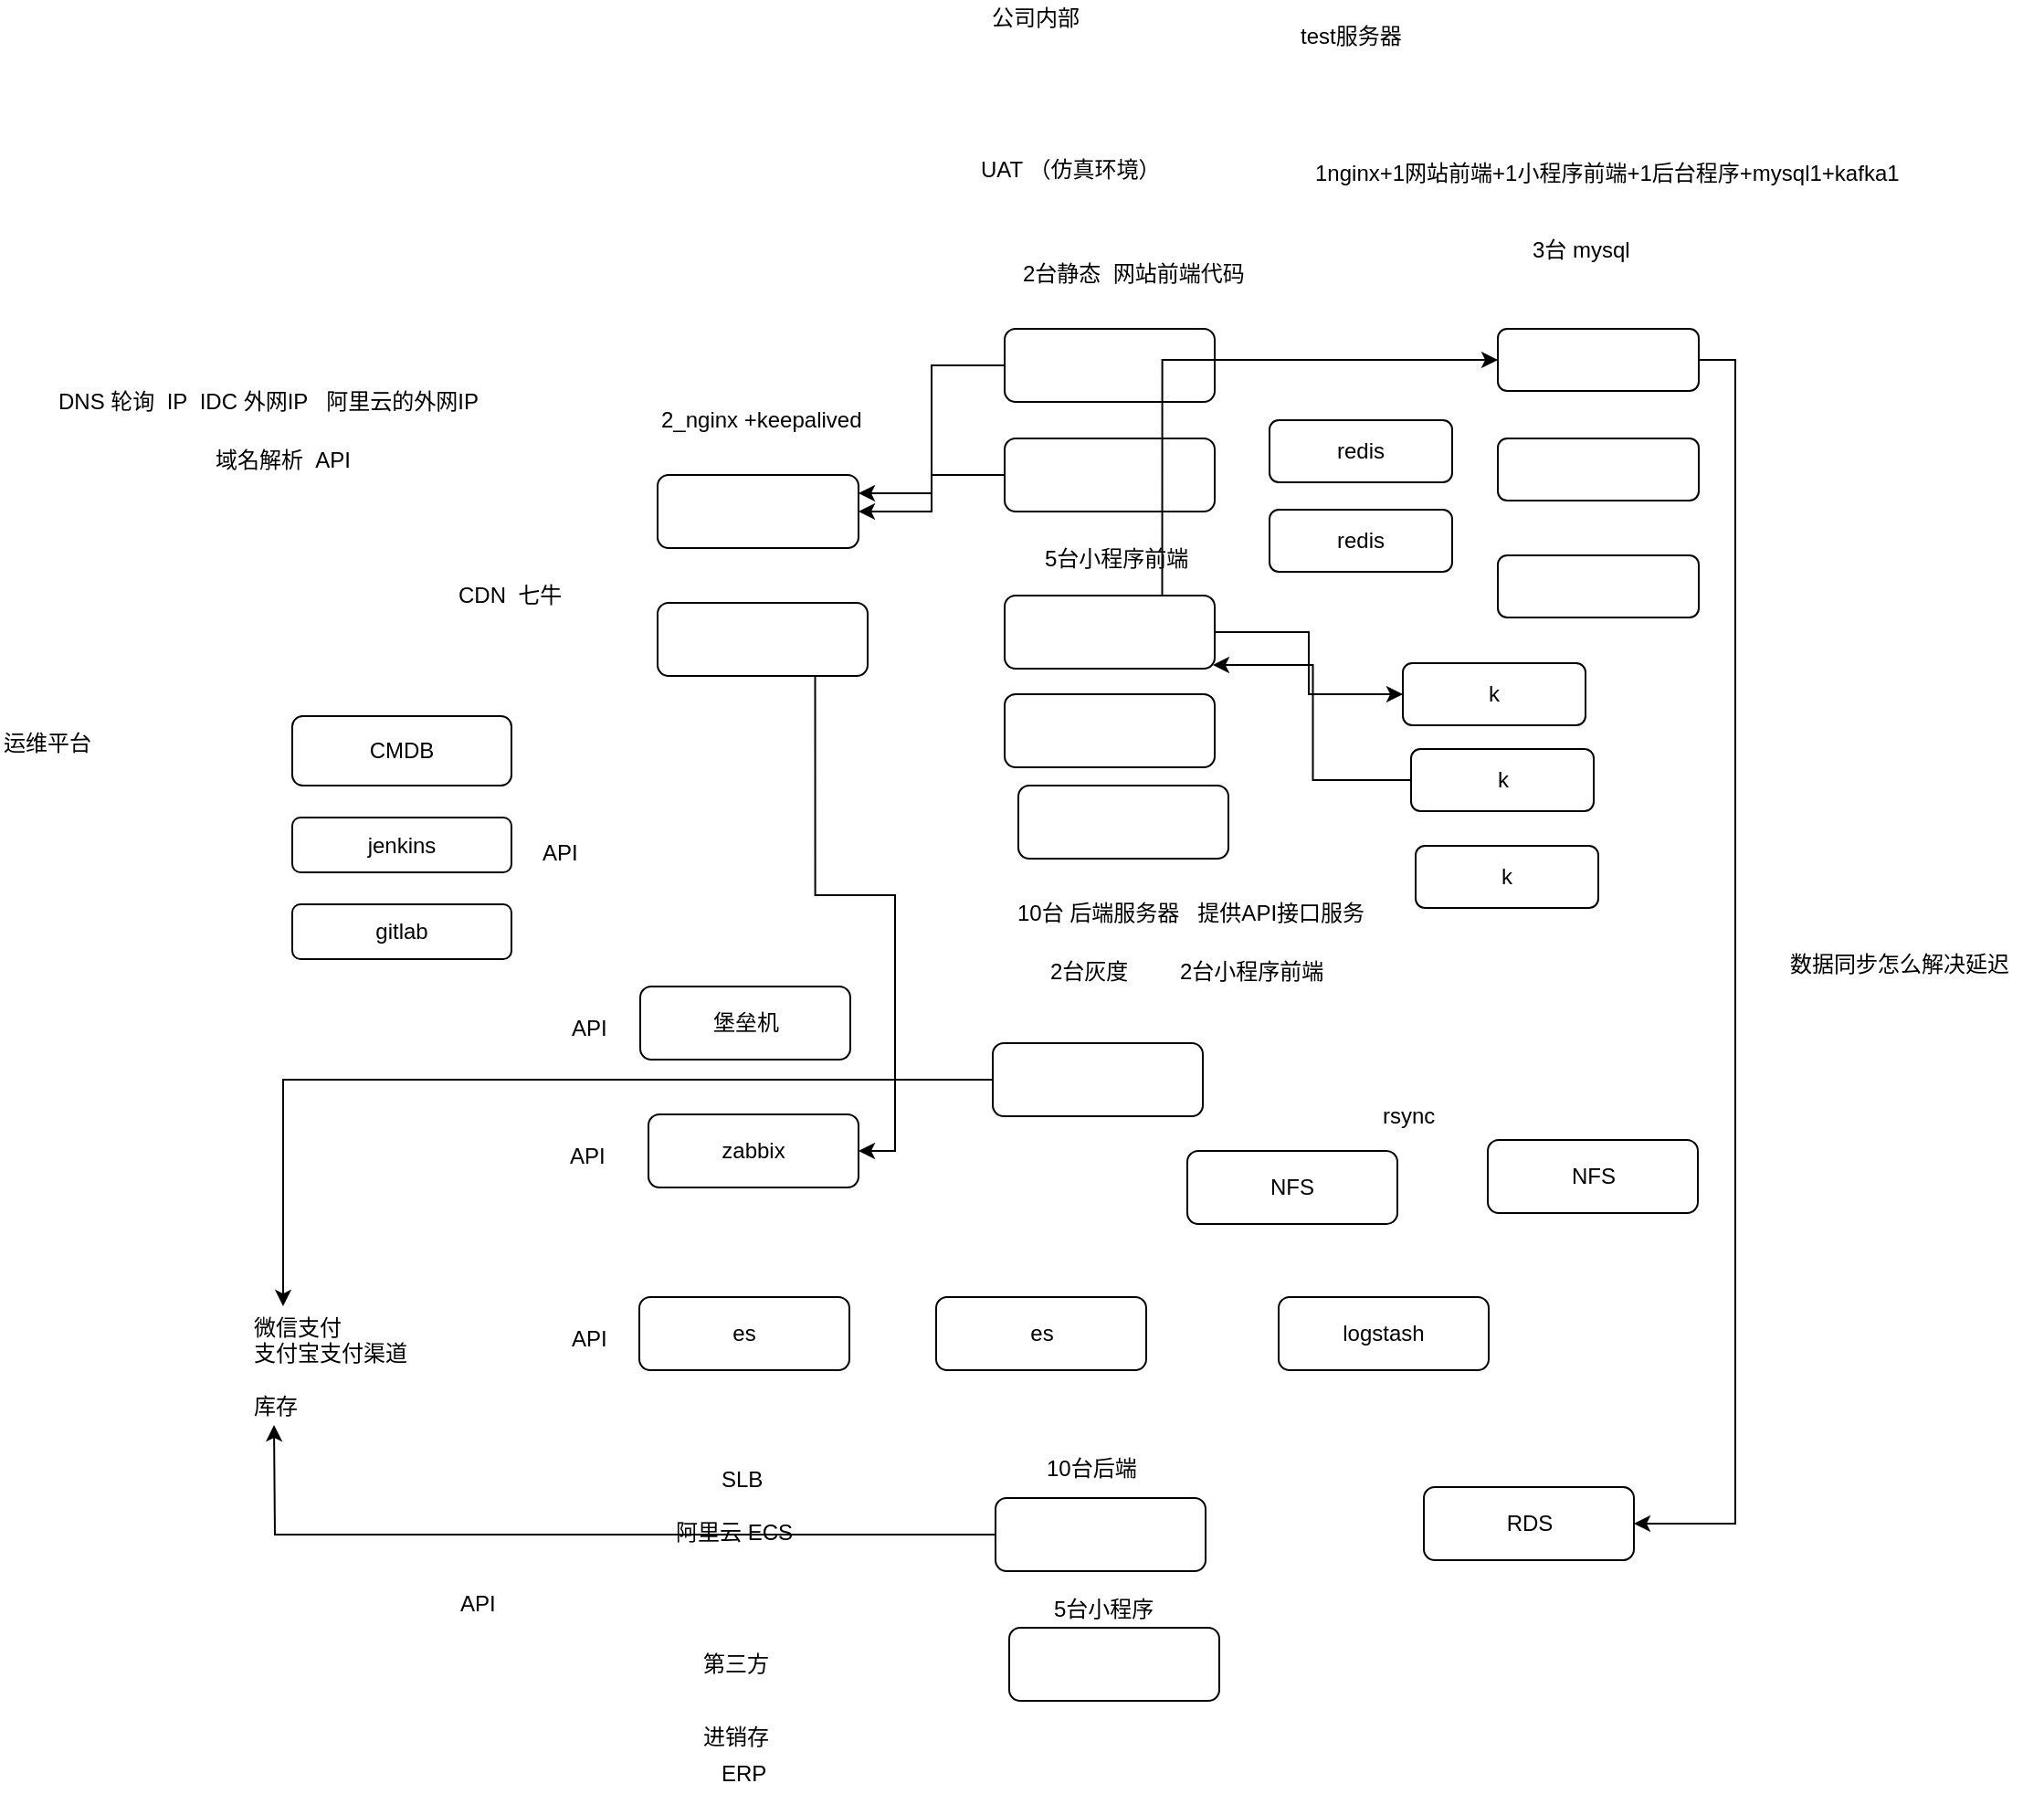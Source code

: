 <mxfile version="10.9.5" type="device"><diagram id="RbZoGNUJJbXNMqwTHpW9" name="第 1 页"><mxGraphModel dx="1933" dy="2001" grid="1" gridSize="10" guides="1" tooltips="1" connect="1" arrows="1" fold="1" page="1" pageScale="1" pageWidth="827" pageHeight="1169" math="0" shadow="0"><root><mxCell id="0"/><mxCell id="1" parent="0"/><mxCell id="kRuJLNFUhkA4RIfrbrww-1" value="" style="rounded=1;whiteSpace=wrap;html=1;" vertex="1" parent="1"><mxGeometry x="50" y="200" width="110" height="40" as="geometry"/></mxCell><mxCell id="kRuJLNFUhkA4RIfrbrww-47" style="edgeStyle=orthogonalEdgeStyle;rounded=0;orthogonalLoop=1;jettySize=auto;html=1;exitX=0.75;exitY=1;exitDx=0;exitDy=0;entryX=1;entryY=0.5;entryDx=0;entryDy=0;" edge="1" parent="1" source="kRuJLNFUhkA4RIfrbrww-2" target="kRuJLNFUhkA4RIfrbrww-27"><mxGeometry relative="1" as="geometry"/></mxCell><mxCell id="kRuJLNFUhkA4RIfrbrww-2" value="" style="rounded=1;whiteSpace=wrap;html=1;" vertex="1" parent="1"><mxGeometry x="50" y="270" width="115" height="40" as="geometry"/></mxCell><mxCell id="kRuJLNFUhkA4RIfrbrww-12" style="edgeStyle=orthogonalEdgeStyle;rounded=0;orthogonalLoop=1;jettySize=auto;html=1;exitX=0;exitY=0.5;exitDx=0;exitDy=0;entryX=1;entryY=0.25;entryDx=0;entryDy=0;" edge="1" parent="1" source="kRuJLNFUhkA4RIfrbrww-3" target="kRuJLNFUhkA4RIfrbrww-1"><mxGeometry relative="1" as="geometry"/></mxCell><mxCell id="kRuJLNFUhkA4RIfrbrww-3" value="" style="rounded=1;whiteSpace=wrap;html=1;" vertex="1" parent="1"><mxGeometry x="240" y="120" width="115" height="40" as="geometry"/></mxCell><mxCell id="kRuJLNFUhkA4RIfrbrww-4" value="2_nginx +keepalived" style="text;html=1;resizable=0;points=[];autosize=1;align=left;verticalAlign=top;spacingTop=-4;" vertex="1" parent="1"><mxGeometry x="50" y="160" width="130" height="20" as="geometry"/></mxCell><mxCell id="kRuJLNFUhkA4RIfrbrww-5" value="DNS 轮询&amp;nbsp; IP&amp;nbsp; IDC 外网IP&amp;nbsp; &amp;nbsp;阿里云的外网IP&lt;br&gt;" style="text;html=1;resizable=0;points=[];autosize=1;align=left;verticalAlign=top;spacingTop=-4;" vertex="1" parent="1"><mxGeometry x="-280" y="150" width="250" height="20" as="geometry"/></mxCell><mxCell id="kRuJLNFUhkA4RIfrbrww-13" style="edgeStyle=orthogonalEdgeStyle;rounded=0;orthogonalLoop=1;jettySize=auto;html=1;exitX=0;exitY=0.5;exitDx=0;exitDy=0;" edge="1" parent="1" source="kRuJLNFUhkA4RIfrbrww-7" target="kRuJLNFUhkA4RIfrbrww-1"><mxGeometry relative="1" as="geometry"/></mxCell><mxCell id="kRuJLNFUhkA4RIfrbrww-7" value="" style="rounded=1;whiteSpace=wrap;html=1;" vertex="1" parent="1"><mxGeometry x="240" y="180" width="115" height="40" as="geometry"/></mxCell><mxCell id="kRuJLNFUhkA4RIfrbrww-73" style="edgeStyle=orthogonalEdgeStyle;rounded=0;orthogonalLoop=1;jettySize=auto;html=1;exitX=1;exitY=0.5;exitDx=0;exitDy=0;entryX=0;entryY=0.5;entryDx=0;entryDy=0;" edge="1" parent="1" source="kRuJLNFUhkA4RIfrbrww-8" target="kRuJLNFUhkA4RIfrbrww-38"><mxGeometry relative="1" as="geometry"/></mxCell><mxCell id="kRuJLNFUhkA4RIfrbrww-75" style="edgeStyle=orthogonalEdgeStyle;rounded=0;orthogonalLoop=1;jettySize=auto;html=1;exitX=0.75;exitY=0;exitDx=0;exitDy=0;entryX=0;entryY=0.5;entryDx=0;entryDy=0;" edge="1" parent="1" source="kRuJLNFUhkA4RIfrbrww-8" target="kRuJLNFUhkA4RIfrbrww-20"><mxGeometry relative="1" as="geometry"/></mxCell><mxCell id="kRuJLNFUhkA4RIfrbrww-8" value="" style="rounded=1;whiteSpace=wrap;html=1;" vertex="1" parent="1"><mxGeometry x="240" y="266" width="115" height="40" as="geometry"/></mxCell><mxCell id="kRuJLNFUhkA4RIfrbrww-9" value="" style="rounded=1;whiteSpace=wrap;html=1;" vertex="1" parent="1"><mxGeometry x="240" y="320" width="115" height="40" as="geometry"/></mxCell><mxCell id="kRuJLNFUhkA4RIfrbrww-10" value="" style="rounded=1;whiteSpace=wrap;html=1;" vertex="1" parent="1"><mxGeometry x="247.5" y="370" width="115" height="40" as="geometry"/></mxCell><mxCell id="kRuJLNFUhkA4RIfrbrww-11" value="2台静态&amp;nbsp; 网站前端代码" style="text;html=1;resizable=0;points=[];autosize=1;align=left;verticalAlign=top;spacingTop=-4;" vertex="1" parent="1"><mxGeometry x="247.5" y="80" width="140" height="20" as="geometry"/></mxCell><mxCell id="kRuJLNFUhkA4RIfrbrww-14" value="CDN&amp;nbsp; 七牛" style="text;html=1;resizable=0;points=[];autosize=1;align=left;verticalAlign=top;spacingTop=-4;" vertex="1" parent="1"><mxGeometry x="-61" y="256" width="70" height="20" as="geometry"/></mxCell><mxCell id="kRuJLNFUhkA4RIfrbrww-15" value="5台小程序前端" style="text;html=1;resizable=0;points=[];autosize=1;align=left;verticalAlign=top;spacingTop=-4;" vertex="1" parent="1"><mxGeometry x="260" y="236" width="90" height="20" as="geometry"/></mxCell><mxCell id="kRuJLNFUhkA4RIfrbrww-16" value="10台 后端服务器&amp;nbsp; &amp;nbsp;提供API接口服务" style="text;html=1;resizable=0;points=[];autosize=1;align=left;verticalAlign=top;spacingTop=-4;" vertex="1" parent="1"><mxGeometry x="245" y="430" width="210" height="20" as="geometry"/></mxCell><mxCell id="kRuJLNFUhkA4RIfrbrww-57" style="edgeStyle=orthogonalEdgeStyle;rounded=0;orthogonalLoop=1;jettySize=auto;html=1;exitX=0;exitY=0.5;exitDx=0;exitDy=0;entryX=0.18;entryY=-0.033;entryDx=0;entryDy=0;entryPerimeter=0;" edge="1" parent="1" source="kRuJLNFUhkA4RIfrbrww-17" target="kRuJLNFUhkA4RIfrbrww-53"><mxGeometry relative="1" as="geometry"/></mxCell><mxCell id="kRuJLNFUhkA4RIfrbrww-17" value="" style="rounded=1;whiteSpace=wrap;html=1;" vertex="1" parent="1"><mxGeometry x="233.5" y="511" width="115" height="40" as="geometry"/></mxCell><mxCell id="kRuJLNFUhkA4RIfrbrww-50" style="edgeStyle=orthogonalEdgeStyle;rounded=0;orthogonalLoop=1;jettySize=auto;html=1;exitX=1;exitY=0.5;exitDx=0;exitDy=0;entryX=1;entryY=0.5;entryDx=0;entryDy=0;" edge="1" parent="1" source="kRuJLNFUhkA4RIfrbrww-20" target="kRuJLNFUhkA4RIfrbrww-49"><mxGeometry relative="1" as="geometry"/></mxCell><mxCell id="kRuJLNFUhkA4RIfrbrww-20" value="" style="rounded=1;whiteSpace=wrap;html=1;" vertex="1" parent="1"><mxGeometry x="510" y="120" width="110" height="34" as="geometry"/></mxCell><mxCell id="kRuJLNFUhkA4RIfrbrww-21" value="" style="rounded=1;whiteSpace=wrap;html=1;" vertex="1" parent="1"><mxGeometry x="510" y="180" width="110" height="34" as="geometry"/></mxCell><mxCell id="kRuJLNFUhkA4RIfrbrww-22" value="" style="rounded=1;whiteSpace=wrap;html=1;" vertex="1" parent="1"><mxGeometry x="510" y="244" width="110" height="34" as="geometry"/></mxCell><mxCell id="kRuJLNFUhkA4RIfrbrww-23" value="3台 mysql" style="text;html=1;resizable=0;points=[];autosize=1;align=left;verticalAlign=top;spacingTop=-4;" vertex="1" parent="1"><mxGeometry x="527" y="67" width="70" height="20" as="geometry"/></mxCell><mxCell id="kRuJLNFUhkA4RIfrbrww-27" value="zabbix" style="rounded=1;whiteSpace=wrap;html=1;" vertex="1" parent="1"><mxGeometry x="45" y="550" width="115" height="40" as="geometry"/></mxCell><mxCell id="kRuJLNFUhkA4RIfrbrww-28" value="NFS" style="rounded=1;whiteSpace=wrap;html=1;" vertex="1" parent="1"><mxGeometry x="340" y="570" width="115" height="40" as="geometry"/></mxCell><mxCell id="kRuJLNFUhkA4RIfrbrww-29" value="NFS" style="rounded=1;whiteSpace=wrap;html=1;" vertex="1" parent="1"><mxGeometry x="504.5" y="564" width="115" height="40" as="geometry"/></mxCell><mxCell id="kRuJLNFUhkA4RIfrbrww-30" value="rsync" style="text;html=1;resizable=0;points=[];autosize=1;align=left;verticalAlign=top;spacingTop=-4;" vertex="1" parent="1"><mxGeometry x="445" y="541" width="40" height="20" as="geometry"/></mxCell><mxCell id="kRuJLNFUhkA4RIfrbrww-31" value="es" style="rounded=1;whiteSpace=wrap;html=1;" vertex="1" parent="1"><mxGeometry x="40" y="650" width="115" height="40" as="geometry"/></mxCell><mxCell id="kRuJLNFUhkA4RIfrbrww-32" value="es" style="rounded=1;whiteSpace=wrap;html=1;" vertex="1" parent="1"><mxGeometry x="202.5" y="650" width="115" height="40" as="geometry"/></mxCell><mxCell id="kRuJLNFUhkA4RIfrbrww-35" value="logstash" style="rounded=1;whiteSpace=wrap;html=1;" vertex="1" parent="1"><mxGeometry x="390" y="650" width="115" height="40" as="geometry"/></mxCell><mxCell id="kRuJLNFUhkA4RIfrbrww-38" value="k" style="rounded=1;whiteSpace=wrap;html=1;" vertex="1" parent="1"><mxGeometry x="458" y="303" width="100" height="34" as="geometry"/></mxCell><mxCell id="kRuJLNFUhkA4RIfrbrww-74" style="edgeStyle=orthogonalEdgeStyle;rounded=0;orthogonalLoop=1;jettySize=auto;html=1;exitX=0;exitY=0.5;exitDx=0;exitDy=0;entryX=0.991;entryY=0.95;entryDx=0;entryDy=0;entryPerimeter=0;" edge="1" parent="1" source="kRuJLNFUhkA4RIfrbrww-39" target="kRuJLNFUhkA4RIfrbrww-8"><mxGeometry relative="1" as="geometry"/></mxCell><mxCell id="kRuJLNFUhkA4RIfrbrww-39" value="k" style="rounded=1;whiteSpace=wrap;html=1;" vertex="1" parent="1"><mxGeometry x="462.5" y="350" width="100" height="34" as="geometry"/></mxCell><mxCell id="kRuJLNFUhkA4RIfrbrww-40" value="k" style="rounded=1;whiteSpace=wrap;html=1;" vertex="1" parent="1"><mxGeometry x="465" y="403" width="100" height="34" as="geometry"/></mxCell><mxCell id="kRuJLNFUhkA4RIfrbrww-52" style="edgeStyle=orthogonalEdgeStyle;rounded=0;orthogonalLoop=1;jettySize=auto;html=1;exitX=0;exitY=0.5;exitDx=0;exitDy=0;" edge="1" parent="1" source="kRuJLNFUhkA4RIfrbrww-41"><mxGeometry relative="1" as="geometry"><mxPoint x="-160" y="720" as="targetPoint"/></mxGeometry></mxCell><mxCell id="kRuJLNFUhkA4RIfrbrww-41" value="" style="rounded=1;whiteSpace=wrap;html=1;" vertex="1" parent="1"><mxGeometry x="235" y="760" width="115" height="40" as="geometry"/></mxCell><mxCell id="kRuJLNFUhkA4RIfrbrww-42" value="阿里云 ECS" style="text;html=1;resizable=0;points=[];autosize=1;align=left;verticalAlign=top;spacingTop=-4;" vertex="1" parent="1"><mxGeometry x="58" y="769" width="80" height="20" as="geometry"/></mxCell><mxCell id="kRuJLNFUhkA4RIfrbrww-43" value="10台后端" style="text;html=1;resizable=0;points=[];autosize=1;align=left;verticalAlign=top;spacingTop=-4;" vertex="1" parent="1"><mxGeometry x="261" y="734" width="60" height="20" as="geometry"/></mxCell><mxCell id="kRuJLNFUhkA4RIfrbrww-44" value="" style="rounded=1;whiteSpace=wrap;html=1;" vertex="1" parent="1"><mxGeometry x="242.5" y="831" width="115" height="40" as="geometry"/></mxCell><mxCell id="kRuJLNFUhkA4RIfrbrww-45" value="5台小程序" style="text;html=1;resizable=0;points=[];autosize=1;align=left;verticalAlign=top;spacingTop=-4;" vertex="1" parent="1"><mxGeometry x="265" y="811" width="70" height="20" as="geometry"/></mxCell><mxCell id="kRuJLNFUhkA4RIfrbrww-46" value="堡垒机" style="rounded=1;whiteSpace=wrap;html=1;" vertex="1" parent="1"><mxGeometry x="40.5" y="480" width="115" height="40" as="geometry"/></mxCell><mxCell id="kRuJLNFUhkA4RIfrbrww-49" value="RDS" style="rounded=1;whiteSpace=wrap;html=1;" vertex="1" parent="1"><mxGeometry x="469.5" y="754" width="115" height="40" as="geometry"/></mxCell><mxCell id="kRuJLNFUhkA4RIfrbrww-51" value="数据同步怎么解决延迟" style="text;html=1;resizable=0;points=[];autosize=1;align=left;verticalAlign=top;spacingTop=-4;" vertex="1" parent="1"><mxGeometry x="668" y="458" width="140" height="20" as="geometry"/></mxCell><mxCell id="kRuJLNFUhkA4RIfrbrww-53" value="微信支付&lt;br&gt;支付宝支付渠道&lt;br&gt;&lt;br&gt;库存" style="text;html=1;resizable=0;points=[];autosize=1;align=left;verticalAlign=top;spacingTop=-4;" vertex="1" parent="1"><mxGeometry x="-173" y="657" width="100" height="60" as="geometry"/></mxCell><mxCell id="kRuJLNFUhkA4RIfrbrww-54" value="ERP" style="text;html=1;resizable=0;points=[];autosize=1;align=left;verticalAlign=top;spacingTop=-4;" vertex="1" parent="1"><mxGeometry x="82.5" y="901" width="40" height="20" as="geometry"/></mxCell><mxCell id="kRuJLNFUhkA4RIfrbrww-55" value="进销存" style="text;html=1;resizable=0;points=[];autosize=1;align=left;verticalAlign=top;spacingTop=-4;" vertex="1" parent="1"><mxGeometry x="73" y="881" width="50" height="20" as="geometry"/></mxCell><mxCell id="kRuJLNFUhkA4RIfrbrww-56" value="第三方" style="text;html=1;resizable=0;points=[];autosize=1;align=left;verticalAlign=top;spacingTop=-4;" vertex="1" parent="1"><mxGeometry x="73" y="841" width="50" height="20" as="geometry"/></mxCell><mxCell id="kRuJLNFUhkA4RIfrbrww-58" value="jenkins" style="rounded=1;whiteSpace=wrap;html=1;" vertex="1" parent="1"><mxGeometry x="-150" y="387.5" width="120" height="30" as="geometry"/></mxCell><mxCell id="kRuJLNFUhkA4RIfrbrww-59" value="gitlab" style="rounded=1;whiteSpace=wrap;html=1;" vertex="1" parent="1"><mxGeometry x="-150" y="435" width="120" height="30" as="geometry"/></mxCell><mxCell id="kRuJLNFUhkA4RIfrbrww-65" value="公司内部" style="text;html=1;resizable=0;points=[];autosize=1;align=left;verticalAlign=top;spacingTop=-4;" vertex="1" parent="1"><mxGeometry x="231" y="-60" width="60" height="20" as="geometry"/></mxCell><mxCell id="kRuJLNFUhkA4RIfrbrww-66" value="test服务器" style="text;html=1;resizable=0;points=[];autosize=1;align=left;verticalAlign=top;spacingTop=-4;" vertex="1" parent="1"><mxGeometry x="399.5" y="-50" width="70" height="20" as="geometry"/></mxCell><mxCell id="kRuJLNFUhkA4RIfrbrww-67" value="UAT （仿真环境）" style="text;html=1;resizable=0;points=[];autosize=1;align=left;verticalAlign=top;spacingTop=-4;" vertex="1" parent="1"><mxGeometry x="225" y="23" width="110" height="20" as="geometry"/></mxCell><mxCell id="kRuJLNFUhkA4RIfrbrww-68" value="1nginx+1网站前端+1小程序前端+1后台程序+mysql1+kafka1" style="text;html=1;resizable=0;points=[];autosize=1;align=left;verticalAlign=top;spacingTop=-4;" vertex="1" parent="1"><mxGeometry x="407.5" y="25" width="340" height="20" as="geometry"/></mxCell><mxCell id="kRuJLNFUhkA4RIfrbrww-69" value="2台灰度" style="text;html=1;resizable=0;points=[];autosize=1;align=left;verticalAlign=top;spacingTop=-4;" vertex="1" parent="1"><mxGeometry x="263" y="462" width="60" height="20" as="geometry"/></mxCell><mxCell id="kRuJLNFUhkA4RIfrbrww-70" value="2台小程序前端" style="text;html=1;resizable=0;points=[];autosize=1;align=left;verticalAlign=top;spacingTop=-4;" vertex="1" parent="1"><mxGeometry x="333.5" y="462" width="90" height="20" as="geometry"/></mxCell><mxCell id="kRuJLNFUhkA4RIfrbrww-71" value="redis" style="rounded=1;whiteSpace=wrap;html=1;" vertex="1" parent="1"><mxGeometry x="385" y="170" width="100" height="34" as="geometry"/></mxCell><mxCell id="kRuJLNFUhkA4RIfrbrww-72" value="redis" style="rounded=1;whiteSpace=wrap;html=1;" vertex="1" parent="1"><mxGeometry x="385" y="219" width="100" height="34" as="geometry"/></mxCell><mxCell id="kRuJLNFUhkA4RIfrbrww-76" value="CMDB" style="rounded=1;whiteSpace=wrap;html=1;" vertex="1" parent="1"><mxGeometry x="-150" y="332" width="120" height="38" as="geometry"/></mxCell><mxCell id="kRuJLNFUhkA4RIfrbrww-77" value="运维平台" style="text;html=1;resizable=0;points=[];autosize=1;align=left;verticalAlign=top;spacingTop=-4;" vertex="1" parent="1"><mxGeometry x="-310" y="337" width="60" height="20" as="geometry"/></mxCell><mxCell id="kRuJLNFUhkA4RIfrbrww-78" value="SLB" style="text;html=1;resizable=0;points=[];autosize=1;align=left;verticalAlign=top;spacingTop=-4;" vertex="1" parent="1"><mxGeometry x="82.5" y="740" width="40" height="20" as="geometry"/></mxCell><mxCell id="kRuJLNFUhkA4RIfrbrww-79" value="API" style="text;html=1;resizable=0;points=[];autosize=1;align=left;verticalAlign=top;spacingTop=-4;" vertex="1" parent="1"><mxGeometry x="-60" y="808" width="30" height="20" as="geometry"/></mxCell><mxCell id="kRuJLNFUhkA4RIfrbrww-80" value="域名解析&amp;nbsp; API" style="text;html=1;resizable=0;points=[];autosize=1;align=left;verticalAlign=top;spacingTop=-4;" vertex="1" parent="1"><mxGeometry x="-194" y="182" width="90" height="20" as="geometry"/></mxCell><mxCell id="kRuJLNFUhkA4RIfrbrww-81" value="API" style="text;html=1;resizable=0;points=[];autosize=1;align=left;verticalAlign=top;spacingTop=-4;" vertex="1" parent="1"><mxGeometry x="-15" y="397" width="30" height="20" as="geometry"/></mxCell><mxCell id="kRuJLNFUhkA4RIfrbrww-82" value="API" style="text;html=1;resizable=0;points=[];autosize=1;align=left;verticalAlign=top;spacingTop=-4;" vertex="1" parent="1"><mxGeometry x="1" y="493" width="30" height="20" as="geometry"/></mxCell><mxCell id="kRuJLNFUhkA4RIfrbrww-83" value="API" style="text;html=1;resizable=0;points=[];autosize=1;align=left;verticalAlign=top;spacingTop=-4;" vertex="1" parent="1"><mxGeometry y="563" width="30" height="20" as="geometry"/></mxCell><mxCell id="kRuJLNFUhkA4RIfrbrww-84" value="API" style="text;html=1;resizable=0;points=[];autosize=1;align=left;verticalAlign=top;spacingTop=-4;" vertex="1" parent="1"><mxGeometry x="1" y="663" width="30" height="20" as="geometry"/></mxCell></root></mxGraphModel></diagram></mxfile>